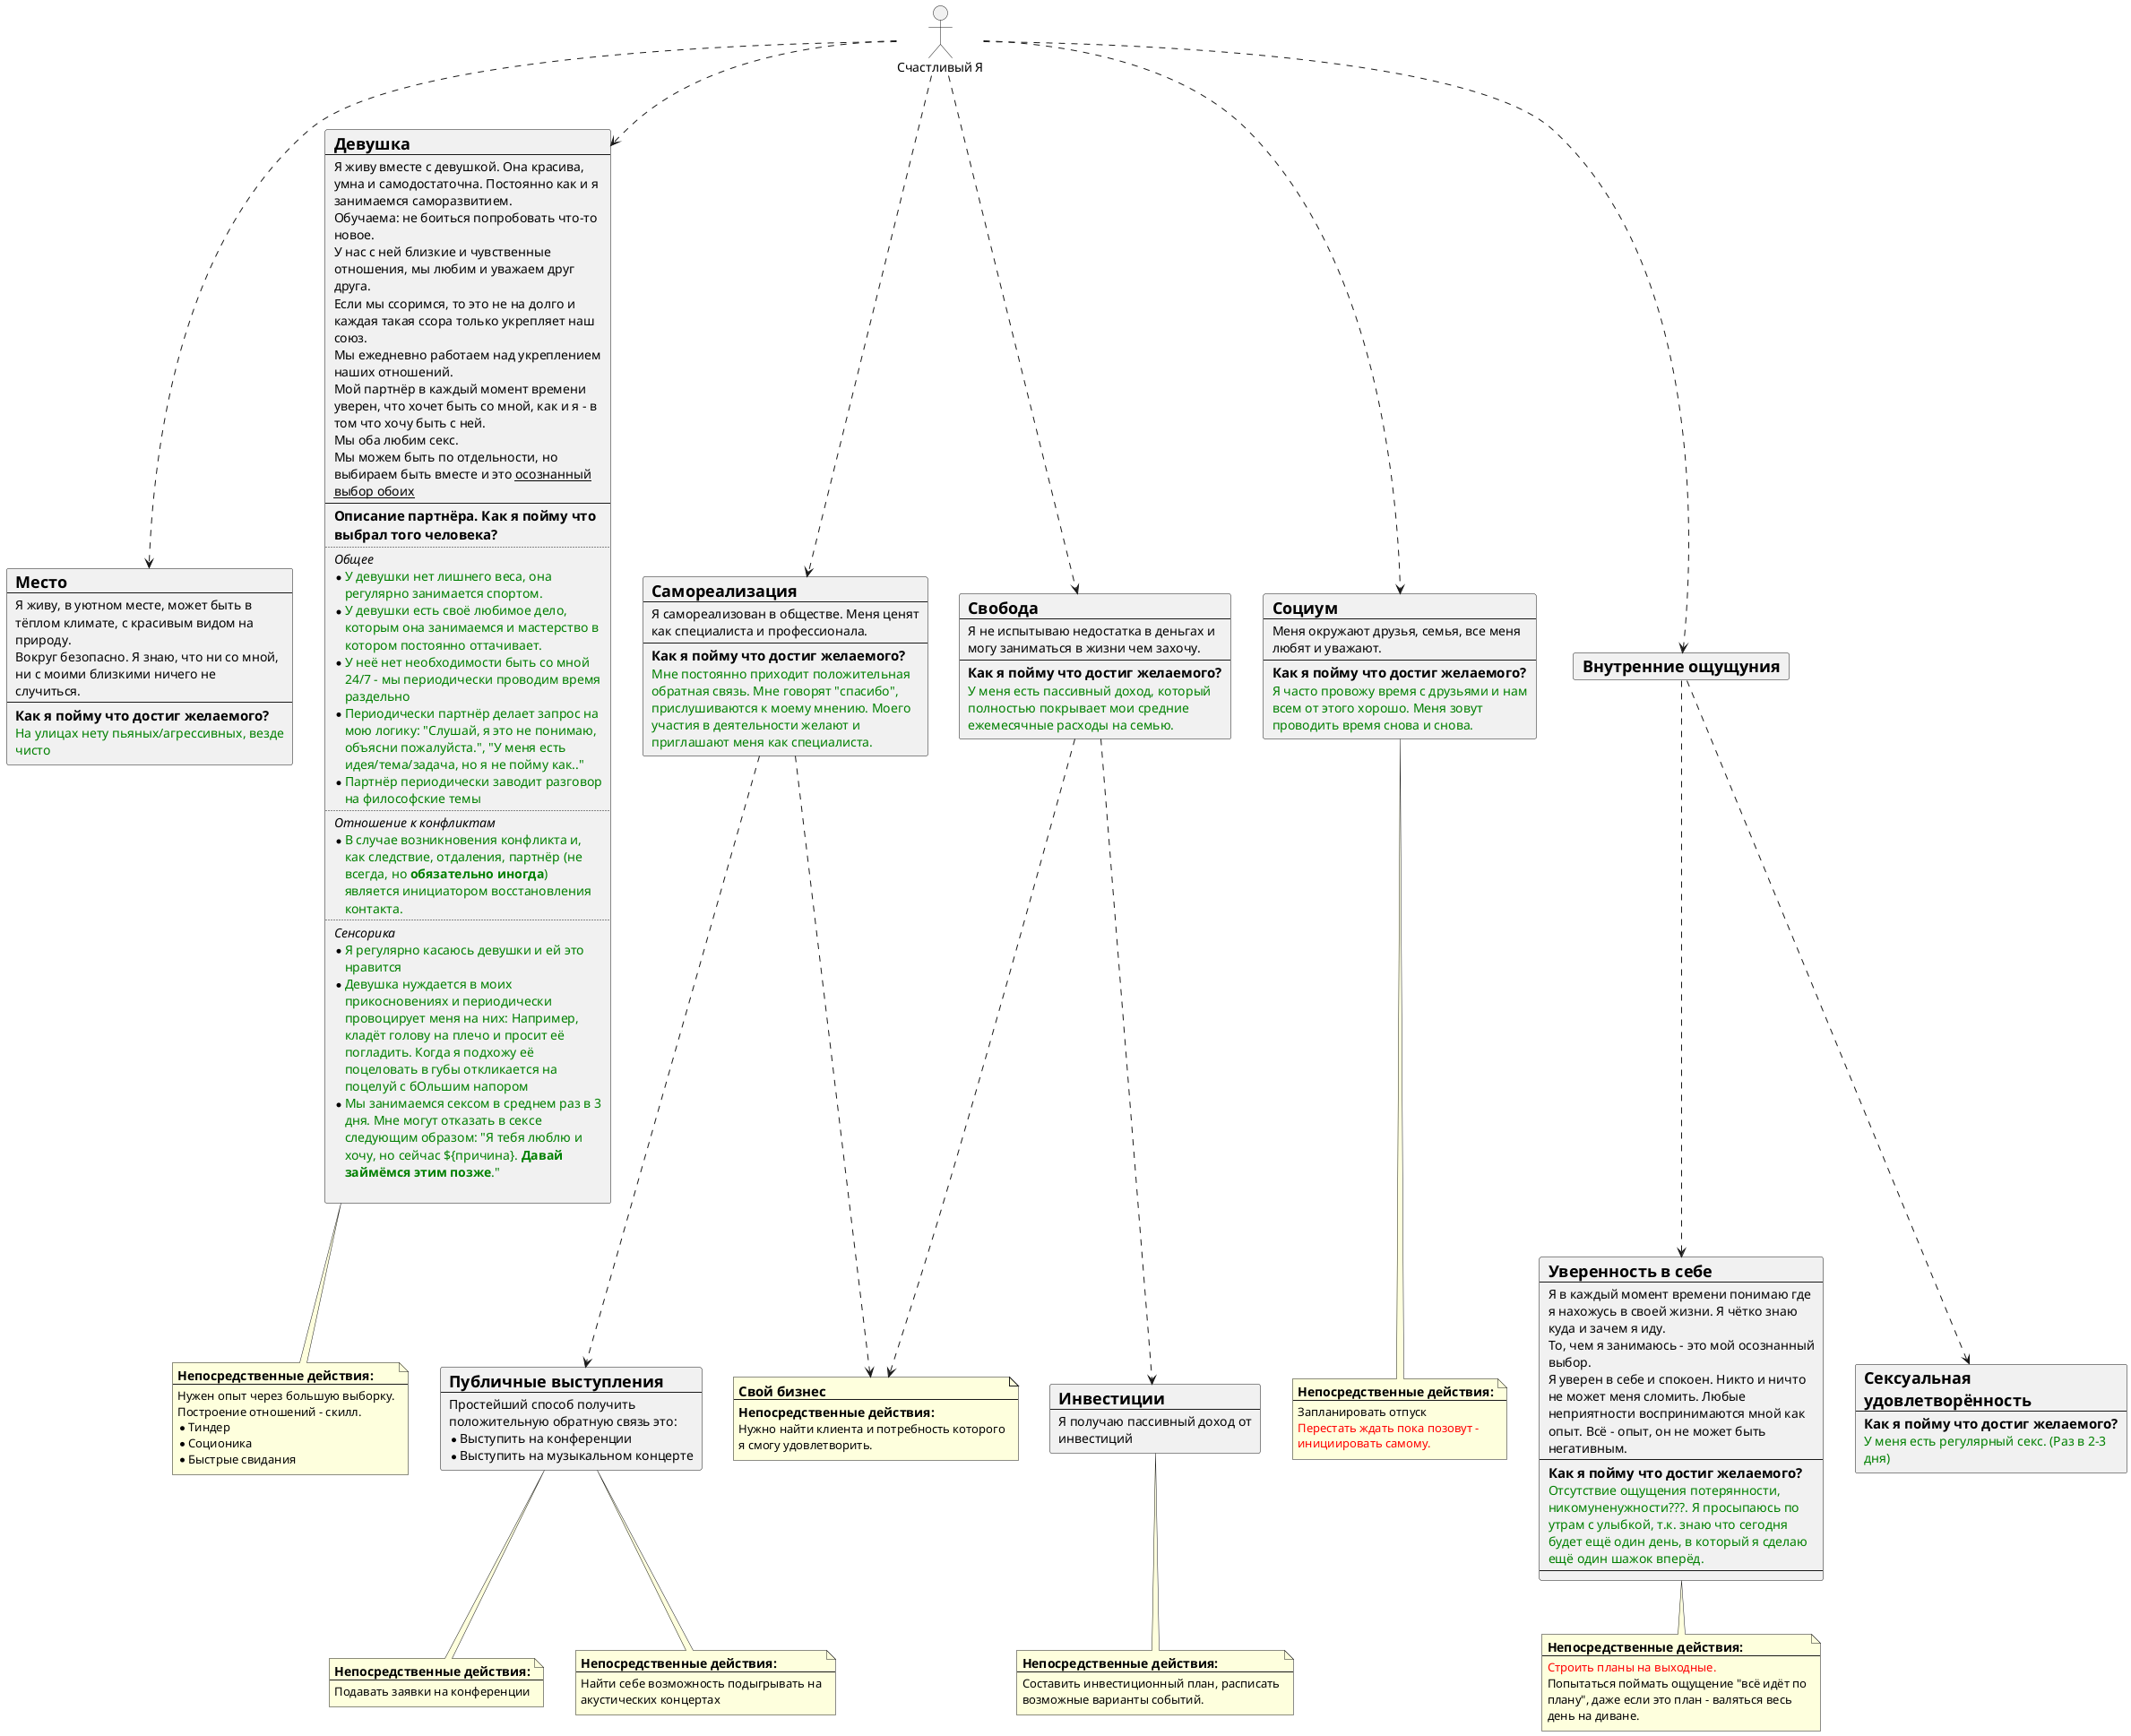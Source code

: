 @startuml
skinparam wrapWidth 300
actor Happy_Me as "Счастливый Я"

card Environment [
=Место
----
Я живу, в уютном месте, может быть в тёплом климате, с красивым видом на природу.
Вокруг безопасно. Я знаю, что ни со мной, ни с моими близкими ничего не случиться.
----
===Как я пойму что достиг желаемого?
<color:green>На улицах нету пьяных/агрессивных, везде чисто</color>
]

card Girlfriend [
=Девушка
----
Я живу вместе с девушкой. Она красива, умна и самодостаточна. Постоянно как и я занимаемся саморазвитием.
Обучаема: не боиться попробовать что-то новое.
У нас с ней близкие и чувственные отношения, мы любим и уважаем друг друга.
Если мы ссоримся, то это не на долго и каждая такая ссора только укрепляет наш союз.
Мы ежедневно работаем над укреплением наших отношений.
Мой партнёр в каждый момент времени уверен, что хочет быть со мной, как и я - в том что хочу быть с ней.
Мы оба любим секс.
Мы можем быть по отдельности, но выбираем быть вместе и это <u>осознанный выбор обоих</u>
----
===Описание партнёра. Как я пойму что выбрал того человека?
....
====Общее
* <color:green>У девушки нет лишнего веса, она регулярно занимается спортом.</color>
* <color:green>У девушки есть своё любимое дело, которым она занимаемся и мастерство в котором постоянно оттачивает.</color>
* <color:green>У неё нет необходимости быть со мной 24/7 - мы периодически проводим время раздельно</color>
* <color:green>Периодически партнёр делает запрос на мою логику: "Слушай, я это не понимаю, объясни пожалуйста.", "У меня есть идея/тема/задача, но я не пойму как.."</color>
* <color:green>Партнёр периодически заводит разговор на философские темы</color>
....
====Отношение к конфликтам
* <color:green>В случае возникновения конфликта и, как следствие, отдаления, партнёр (не всегда, но **обязательно иногда**) является инициатором восстановления контакта.</color>
....
====Сенсорика
* <color:green>Я регулярно касаюсь девушки и ей это нравится</color>
* <color:green>Девушка нуждается в моих прикосновениях и периодически провоцирует меня на них: Например, кладёт голову на плечо и просит её погладить. Когда я подхожу её поцеловать в губы откликается на поцелуй с бОльшим напором</color>
* <color:green>Мы занимаемся сексом в среднем раз в 3 дня. Мне могут отказать в сексе следующим образом: "Я тебя люблю и хочу, но сейчас ${причина}. **Давай займёмся этим позже**."</color>

]

note bottom of Girlfriend
===Непосредственные действия:
----
Нужен опыт через большую выборку. Построение отношений - скилл.
* Тиндер
* Соционика
* Быстрые свидания
end note

card SelfRealisation [
=Самореализация
----
Я самореализован в обществе. Меня ценят как специалиста и профессионала.
----
===Как я пойму что достиг желаемого?
<color:green>Мне постоянно приходит положительная обратная связь. Мне говорят "спасибо", прислушиваются к моему мнению. Моего участия в деятельности желают и приглашают меня как специалиста.</color>
]

card PublicSpeaking [
=Публичные выступления
----
Простейший способ получить положительную обратную связь это:
* Выступить на конференции
* Выступить на музыкальном концерте
]

note bottom of PublicSpeaking
===Непосредственные действия:
----
Подавать заявки на конференции
end note

note bottom of PublicSpeaking
===Непосредственные действия:
----
Найти себе возможность подыгрывать на акустических концертах
end note

card Freedom [
=Свобода
----
Я не испытываю недостатка в деньгах и могу заниматься в жизни чем захочу.
----
===Как я пойму что достиг желаемого?
<color:green>У меня есть пассивный доход, который полностью покрывает мои средние ежемесячные расходы на семью.</color>
]

card Social [
=Социум
----
Меня окружают друзья, семья, все меня любят и уважают.
----
===Как я пойму что достиг желаемого?
<color:green>Я часто провожу время с друзьями и нам всем от этого хорошо. Меня зовут проводить время снова и снова.</color>
]

note bottom of Social
===Непосредственные действия:
----
Запланировать отпуск
<color:red>Перестать ждать пока позовут - инициировать самому.</color>
end note

card Investing [
=Инвестиции
----
Я получаю пассивный доход от инвестиций
]

note bottom of Investing
===Непосредственные действия:
----
Составить инвестиционный план, расписать возможные варианты событий.
end note

note as Business
==Свой бизнес
---
===Непосредственные действия:
Нужно найти клиента и потребность которого я смогу удовлетворить.
end note

card InnerFeelings [
=Внутренние ощущуния
]

card SelfConfidence [
=Уверенность в себе
----
Я в каждый момент времени понимаю где я нахожусь в своей жизни. Я чётко знаю куда и зачем я иду.
То, чем я занимаюсь - это мой осознанный выбор.
Я уверен в себе и спокоен. Никто и ничто не может меня сломить. Любые неприятности воспринимаются мной как опыт. Всё - опыт, он не может быть негативным.
----
===Как я пойму что достиг желаемого?
<color:green>Отсутствие ощущения потерянности, никомуненужности???. Я просыпаюсь по утрам с улыбкой, т.к. знаю что сегодня будет ещё один день, в который я сделаю ещё один шажок вперёд.</color>
----
]

note bottom
===Непосредственные действия:
----
<color:red>Строить планы на выходные.</color>
Попытаться поймать ощущение "всё идёт по плану", даже если это план - валяться весь день на диване.
end note

card Sex [
=Сексуальная удовлетворённость
----
===Как я пойму что достиг желаемого?
<color:green>У меня есть регулярный секс. (Раз в 2-3 дня)</color>
]

Happy_Me .-> Environment
Happy_Me .-> Girlfriend
Happy_Me .-> SelfRealisation
Happy_Me .-> Social
Happy_Me .-> Freedom
Freedom .-> Investing
Freedom .-> Business
SelfRealisation .-> Business
SelfRealisation .-> PublicSpeaking
Happy_Me .-> InnerFeelings
InnerFeelings .-> SelfConfidence
InnerFeelings .-> Sex

@enduml
